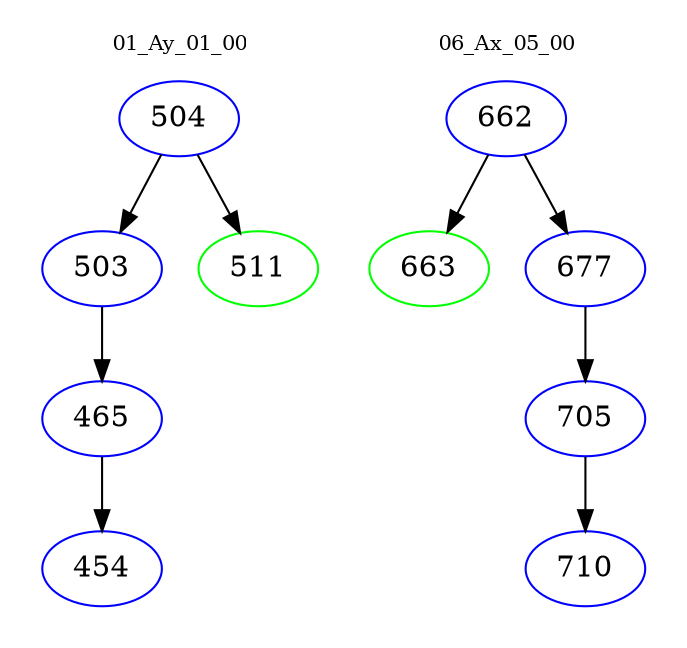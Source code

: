 digraph{
subgraph cluster_0 {
color = white
label = "01_Ay_01_00";
fontsize=10;
T0_504 [label="504", color="blue"]
T0_504 -> T0_503 [color="black"]
T0_503 [label="503", color="blue"]
T0_503 -> T0_465 [color="black"]
T0_465 [label="465", color="blue"]
T0_465 -> T0_454 [color="black"]
T0_454 [label="454", color="blue"]
T0_504 -> T0_511 [color="black"]
T0_511 [label="511", color="green"]
}
subgraph cluster_1 {
color = white
label = "06_Ax_05_00";
fontsize=10;
T1_662 [label="662", color="blue"]
T1_662 -> T1_663 [color="black"]
T1_663 [label="663", color="green"]
T1_662 -> T1_677 [color="black"]
T1_677 [label="677", color="blue"]
T1_677 -> T1_705 [color="black"]
T1_705 [label="705", color="blue"]
T1_705 -> T1_710 [color="black"]
T1_710 [label="710", color="blue"]
}
}
